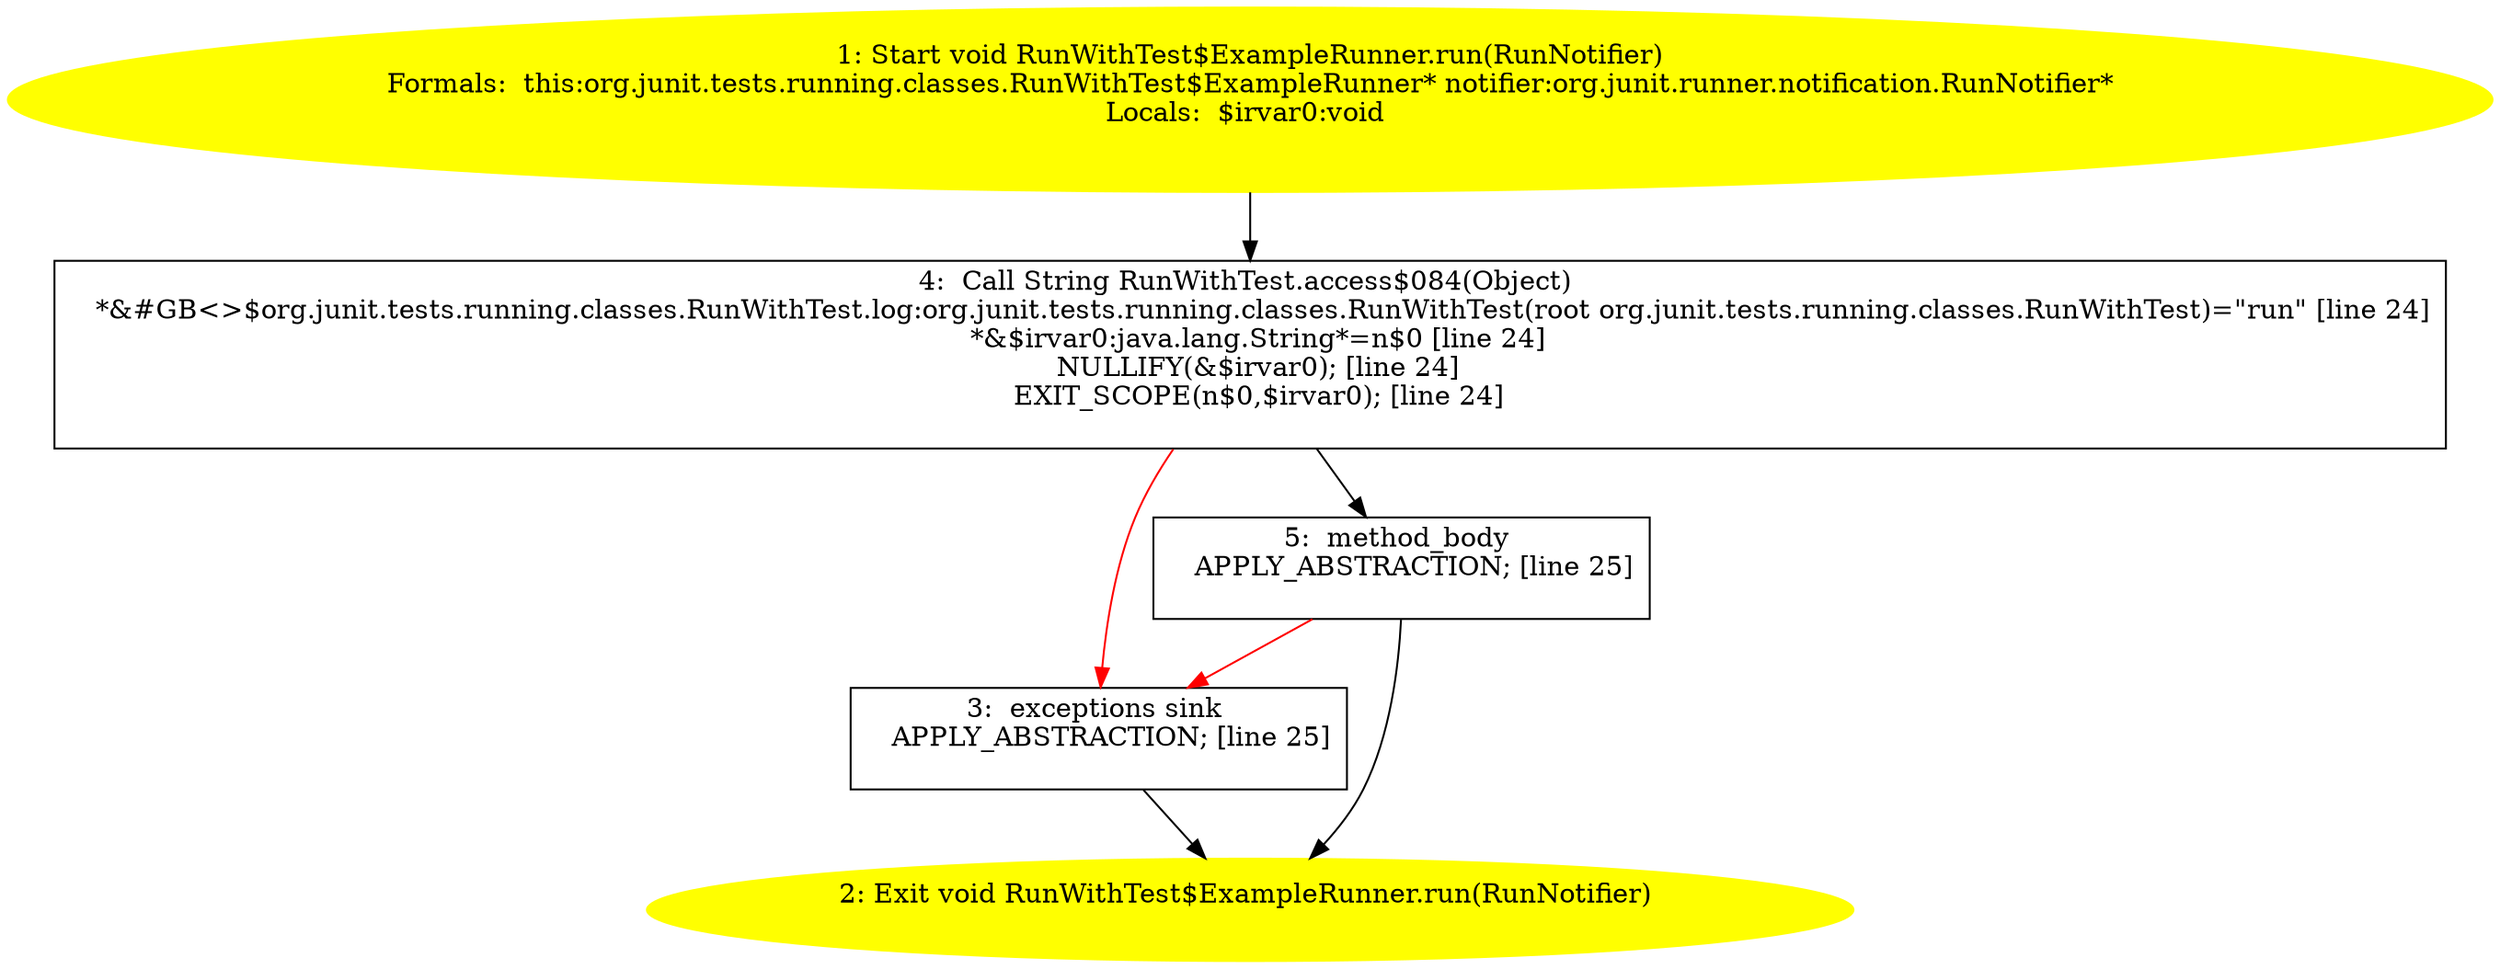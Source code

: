 /* @generated */
digraph cfg {
"org.junit.tests.running.classes.RunWithTest$ExampleRunner.run(org.junit.runner.notification.RunNotif.40a89e025089133e76ba5d4a5dc1d80d_1" [label="1: Start void RunWithTest$ExampleRunner.run(RunNotifier)\nFormals:  this:org.junit.tests.running.classes.RunWithTest$ExampleRunner* notifier:org.junit.runner.notification.RunNotifier*\nLocals:  $irvar0:void \n  " color=yellow style=filled]
	

	 "org.junit.tests.running.classes.RunWithTest$ExampleRunner.run(org.junit.runner.notification.RunNotif.40a89e025089133e76ba5d4a5dc1d80d_1" -> "org.junit.tests.running.classes.RunWithTest$ExampleRunner.run(org.junit.runner.notification.RunNotif.40a89e025089133e76ba5d4a5dc1d80d_4" ;
"org.junit.tests.running.classes.RunWithTest$ExampleRunner.run(org.junit.runner.notification.RunNotif.40a89e025089133e76ba5d4a5dc1d80d_2" [label="2: Exit void RunWithTest$ExampleRunner.run(RunNotifier) \n  " color=yellow style=filled]
	

"org.junit.tests.running.classes.RunWithTest$ExampleRunner.run(org.junit.runner.notification.RunNotif.40a89e025089133e76ba5d4a5dc1d80d_3" [label="3:  exceptions sink \n   APPLY_ABSTRACTION; [line 25]\n " shape="box"]
	

	 "org.junit.tests.running.classes.RunWithTest$ExampleRunner.run(org.junit.runner.notification.RunNotif.40a89e025089133e76ba5d4a5dc1d80d_3" -> "org.junit.tests.running.classes.RunWithTest$ExampleRunner.run(org.junit.runner.notification.RunNotif.40a89e025089133e76ba5d4a5dc1d80d_2" ;
"org.junit.tests.running.classes.RunWithTest$ExampleRunner.run(org.junit.runner.notification.RunNotif.40a89e025089133e76ba5d4a5dc1d80d_4" [label="4:  Call String RunWithTest.access$084(Object) \n   *&#GB<>$org.junit.tests.running.classes.RunWithTest.log:org.junit.tests.running.classes.RunWithTest(root org.junit.tests.running.classes.RunWithTest)=\"run\" [line 24]\n  *&$irvar0:java.lang.String*=n$0 [line 24]\n  NULLIFY(&$irvar0); [line 24]\n  EXIT_SCOPE(n$0,$irvar0); [line 24]\n " shape="box"]
	

	 "org.junit.tests.running.classes.RunWithTest$ExampleRunner.run(org.junit.runner.notification.RunNotif.40a89e025089133e76ba5d4a5dc1d80d_4" -> "org.junit.tests.running.classes.RunWithTest$ExampleRunner.run(org.junit.runner.notification.RunNotif.40a89e025089133e76ba5d4a5dc1d80d_5" ;
	 "org.junit.tests.running.classes.RunWithTest$ExampleRunner.run(org.junit.runner.notification.RunNotif.40a89e025089133e76ba5d4a5dc1d80d_4" -> "org.junit.tests.running.classes.RunWithTest$ExampleRunner.run(org.junit.runner.notification.RunNotif.40a89e025089133e76ba5d4a5dc1d80d_3" [color="red" ];
"org.junit.tests.running.classes.RunWithTest$ExampleRunner.run(org.junit.runner.notification.RunNotif.40a89e025089133e76ba5d4a5dc1d80d_5" [label="5:  method_body \n   APPLY_ABSTRACTION; [line 25]\n " shape="box"]
	

	 "org.junit.tests.running.classes.RunWithTest$ExampleRunner.run(org.junit.runner.notification.RunNotif.40a89e025089133e76ba5d4a5dc1d80d_5" -> "org.junit.tests.running.classes.RunWithTest$ExampleRunner.run(org.junit.runner.notification.RunNotif.40a89e025089133e76ba5d4a5dc1d80d_2" ;
	 "org.junit.tests.running.classes.RunWithTest$ExampleRunner.run(org.junit.runner.notification.RunNotif.40a89e025089133e76ba5d4a5dc1d80d_5" -> "org.junit.tests.running.classes.RunWithTest$ExampleRunner.run(org.junit.runner.notification.RunNotif.40a89e025089133e76ba5d4a5dc1d80d_3" [color="red" ];
}
